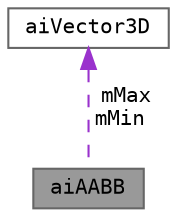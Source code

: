 digraph "aiAABB"
{
 // LATEX_PDF_SIZE
  bgcolor="transparent";
  edge [fontname=Terminal,fontsize=10,labelfontname=Helvetica,labelfontsize=10];
  node [fontname=Terminal,fontsize=10,shape=box,height=0.2,width=0.4];
  Node1 [label="aiAABB",height=0.2,width=0.4,color="gray40", fillcolor="grey60", style="filled", fontcolor="black",tooltip=" "];
  Node2 -> Node1 [dir="back",color="darkorchid3",style="dashed",label=" mMax\nmMin" ];
  Node2 [label="aiVector3D",height=0.2,width=0.4,color="gray40", fillcolor="white", style="filled",URL="$structai_vector3_d.html",tooltip=" "];
}
